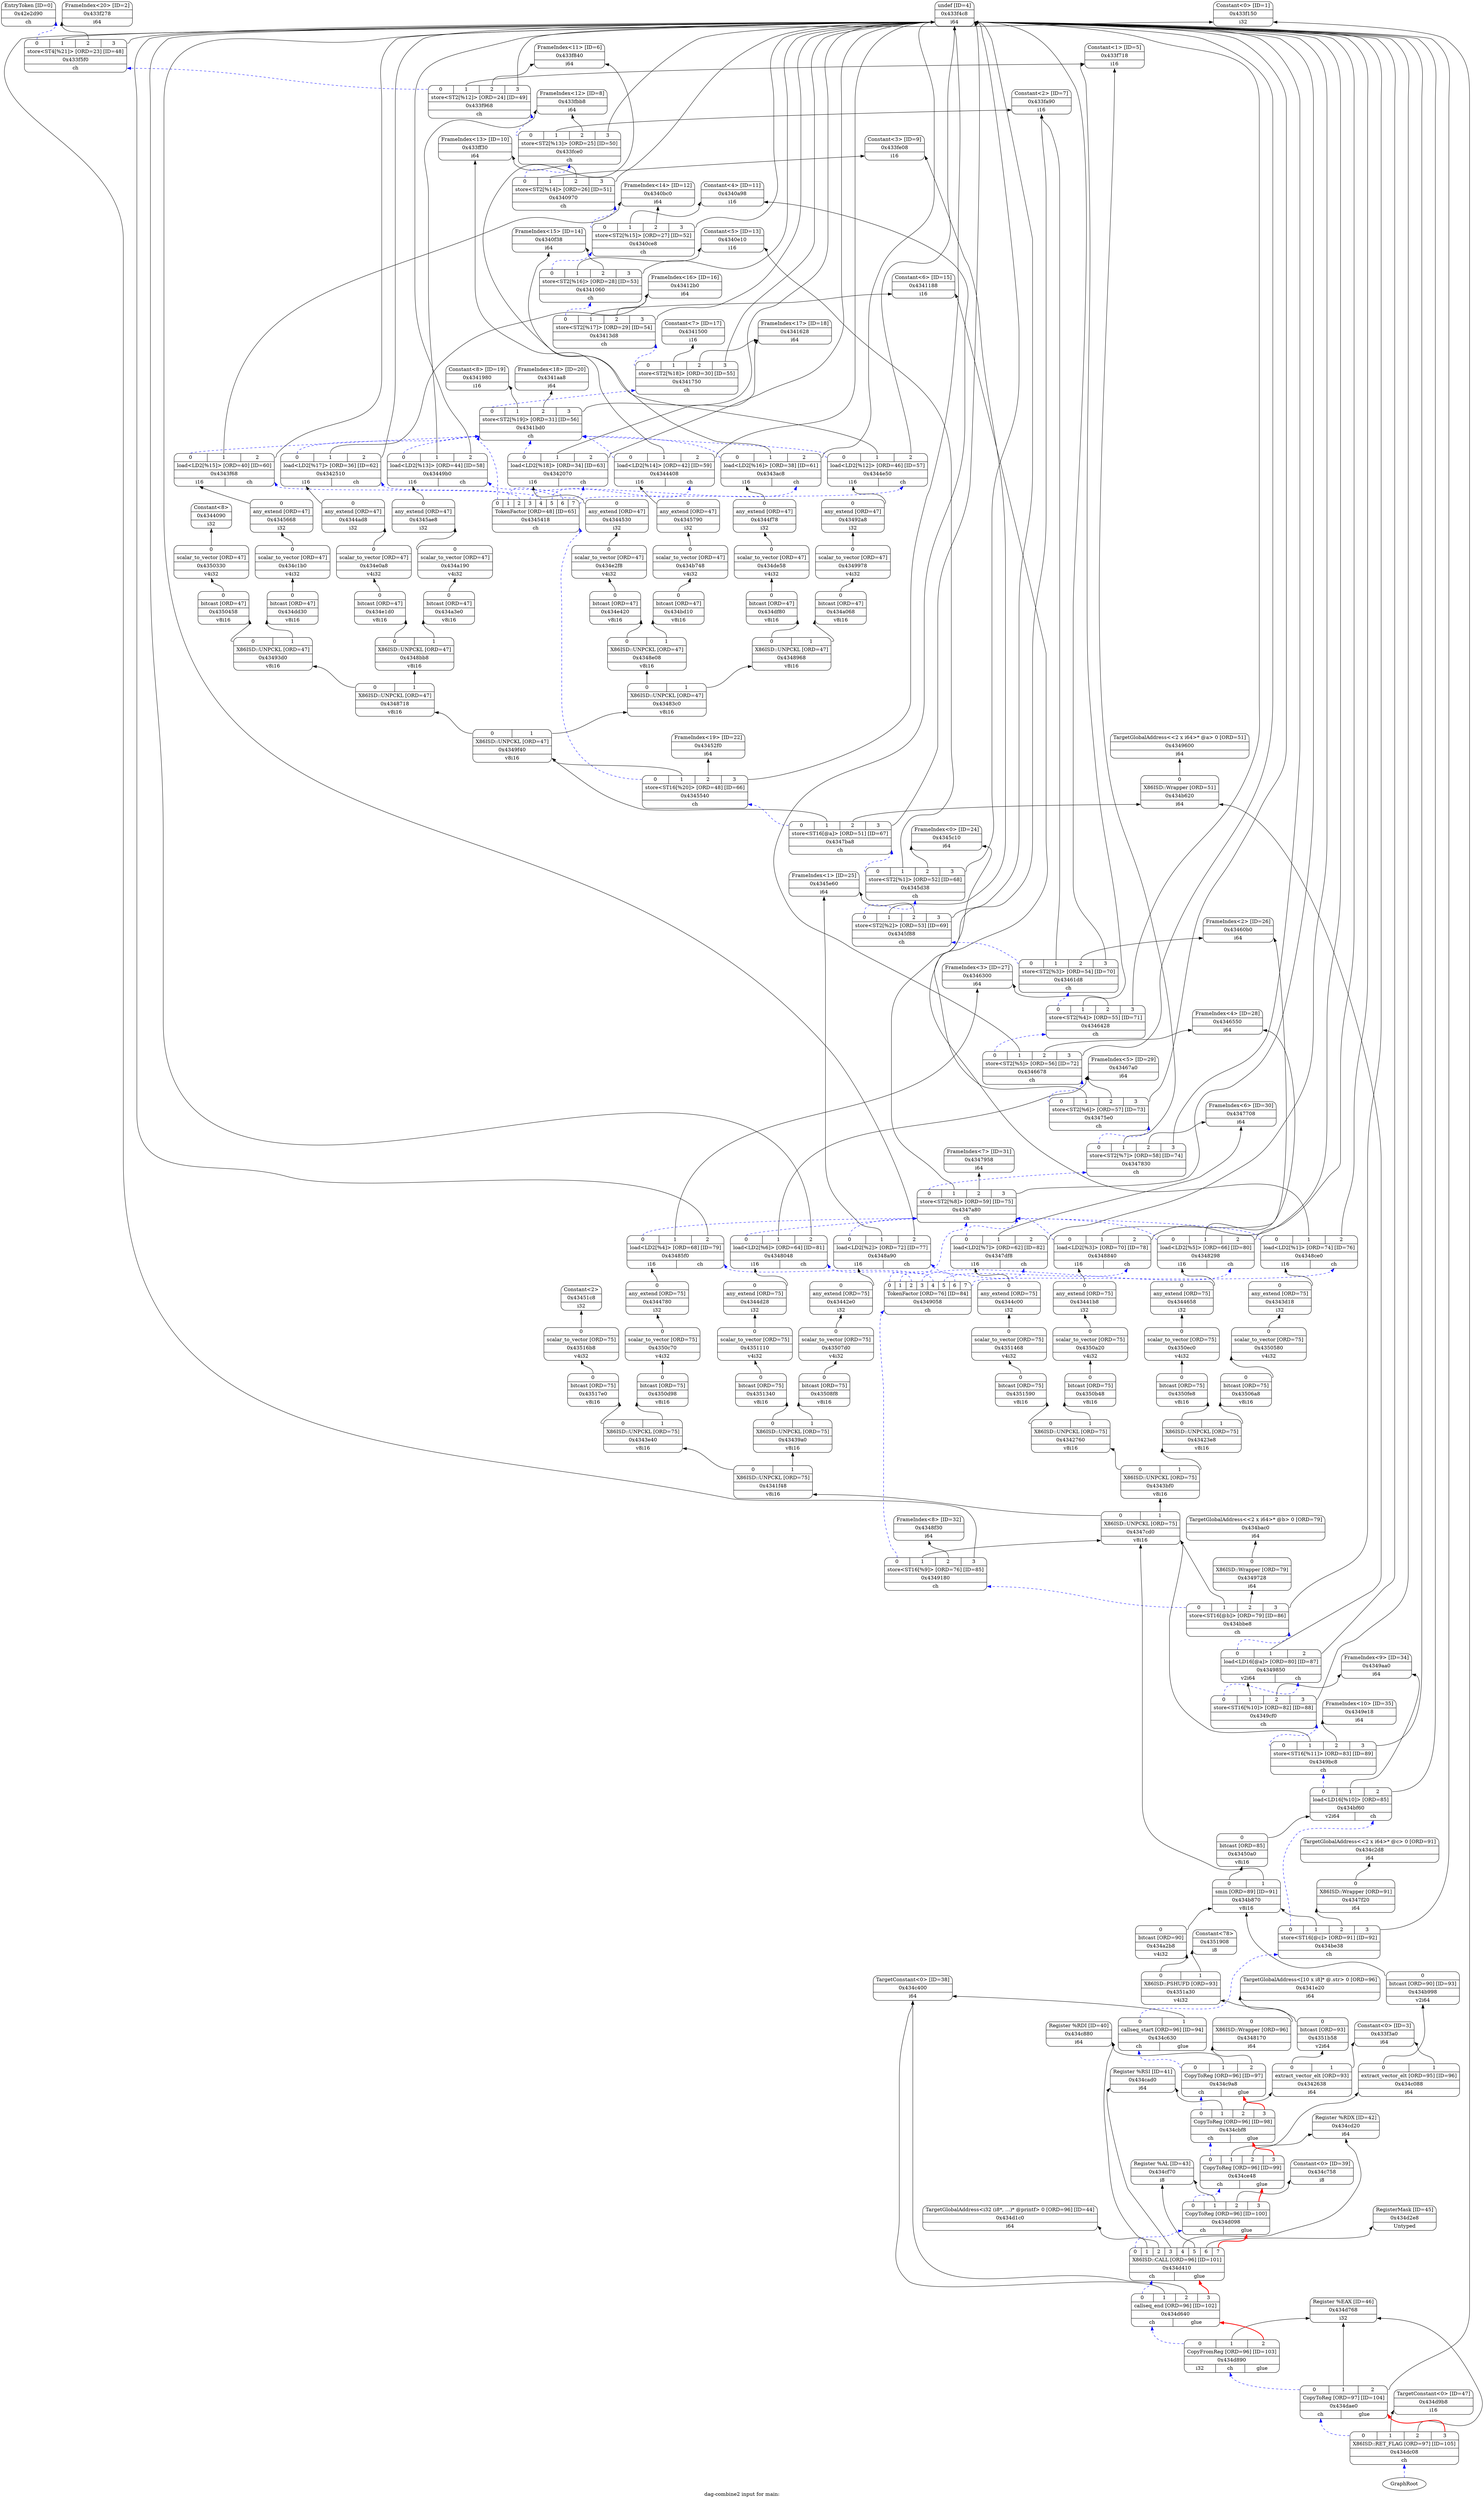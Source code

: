 digraph "dag-combine2 input for main:" {
	rankdir="BT";
	label="dag-combine2 input for main:";

	Node0x42e2d90 [shape=record,shape=Mrecord,label="{EntryToken [ID=0]|0x42e2d90|{<d0>ch}}"];
	Node0x433f150 [shape=record,shape=Mrecord,label="{Constant\<0\> [ID=1]|0x433f150|{<d0>i32}}"];
	Node0x433f278 [shape=record,shape=Mrecord,label="{FrameIndex\<20\> [ID=2]|0x433f278|{<d0>i64}}"];
	Node0x433f3a0 [shape=record,shape=Mrecord,label="{Constant\<0\> [ID=3]|0x433f3a0|{<d0>i64}}"];
	Node0x433f4c8 [shape=record,shape=Mrecord,label="{undef [ID=4]|0x433f4c8|{<d0>i64}}"];
	Node0x433f718 [shape=record,shape=Mrecord,label="{Constant\<1\> [ID=5]|0x433f718|{<d0>i16}}"];
	Node0x433f840 [shape=record,shape=Mrecord,label="{FrameIndex\<11\> [ID=6]|0x433f840|{<d0>i64}}"];
	Node0x433fa90 [shape=record,shape=Mrecord,label="{Constant\<2\> [ID=7]|0x433fa90|{<d0>i16}}"];
	Node0x433fbb8 [shape=record,shape=Mrecord,label="{FrameIndex\<12\> [ID=8]|0x433fbb8|{<d0>i64}}"];
	Node0x433fe08 [shape=record,shape=Mrecord,label="{Constant\<3\> [ID=9]|0x433fe08|{<d0>i16}}"];
	Node0x433ff30 [shape=record,shape=Mrecord,label="{FrameIndex\<13\> [ID=10]|0x433ff30|{<d0>i64}}"];
	Node0x4340a98 [shape=record,shape=Mrecord,label="{Constant\<4\> [ID=11]|0x4340a98|{<d0>i16}}"];
	Node0x4340bc0 [shape=record,shape=Mrecord,label="{FrameIndex\<14\> [ID=12]|0x4340bc0|{<d0>i64}}"];
	Node0x4340e10 [shape=record,shape=Mrecord,label="{Constant\<5\> [ID=13]|0x4340e10|{<d0>i16}}"];
	Node0x4340f38 [shape=record,shape=Mrecord,label="{FrameIndex\<15\> [ID=14]|0x4340f38|{<d0>i64}}"];
	Node0x4341188 [shape=record,shape=Mrecord,label="{Constant\<6\> [ID=15]|0x4341188|{<d0>i16}}"];
	Node0x43412b0 [shape=record,shape=Mrecord,label="{FrameIndex\<16\> [ID=16]|0x43412b0|{<d0>i64}}"];
	Node0x4341500 [shape=record,shape=Mrecord,label="{Constant\<7\> [ID=17]|0x4341500|{<d0>i16}}"];
	Node0x4341628 [shape=record,shape=Mrecord,label="{FrameIndex\<17\> [ID=18]|0x4341628|{<d0>i64}}"];
	Node0x4341980 [shape=record,shape=Mrecord,label="{Constant\<8\> [ID=19]|0x4341980|{<d0>i16}}"];
	Node0x4341aa8 [shape=record,shape=Mrecord,label="{FrameIndex\<18\> [ID=20]|0x4341aa8|{<d0>i64}}"];
	Node0x43452f0 [shape=record,shape=Mrecord,label="{FrameIndex\<19\> [ID=22]|0x43452f0|{<d0>i64}}"];
	Node0x4345c10 [shape=record,shape=Mrecord,label="{FrameIndex\<0\> [ID=24]|0x4345c10|{<d0>i64}}"];
	Node0x4345e60 [shape=record,shape=Mrecord,label="{FrameIndex\<1\> [ID=25]|0x4345e60|{<d0>i64}}"];
	Node0x43460b0 [shape=record,shape=Mrecord,label="{FrameIndex\<2\> [ID=26]|0x43460b0|{<d0>i64}}"];
	Node0x4346300 [shape=record,shape=Mrecord,label="{FrameIndex\<3\> [ID=27]|0x4346300|{<d0>i64}}"];
	Node0x4346550 [shape=record,shape=Mrecord,label="{FrameIndex\<4\> [ID=28]|0x4346550|{<d0>i64}}"];
	Node0x43467a0 [shape=record,shape=Mrecord,label="{FrameIndex\<5\> [ID=29]|0x43467a0|{<d0>i64}}"];
	Node0x4347708 [shape=record,shape=Mrecord,label="{FrameIndex\<6\> [ID=30]|0x4347708|{<d0>i64}}"];
	Node0x4347958 [shape=record,shape=Mrecord,label="{FrameIndex\<7\> [ID=31]|0x4347958|{<d0>i64}}"];
	Node0x4348f30 [shape=record,shape=Mrecord,label="{FrameIndex\<8\> [ID=32]|0x4348f30|{<d0>i64}}"];
	Node0x4349aa0 [shape=record,shape=Mrecord,label="{FrameIndex\<9\> [ID=34]|0x4349aa0|{<d0>i64}}"];
	Node0x4349e18 [shape=record,shape=Mrecord,label="{FrameIndex\<10\> [ID=35]|0x4349e18|{<d0>i64}}"];
	Node0x434c400 [shape=record,shape=Mrecord,label="{TargetConstant\<0\> [ID=38]|0x434c400|{<d0>i64}}"];
	Node0x434c758 [shape=record,shape=Mrecord,label="{Constant\<0\> [ID=39]|0x434c758|{<d0>i8}}"];
	Node0x434c880 [shape=record,shape=Mrecord,label="{Register %RDI [ID=40]|0x434c880|{<d0>i64}}"];
	Node0x434cad0 [shape=record,shape=Mrecord,label="{Register %RSI [ID=41]|0x434cad0|{<d0>i64}}"];
	Node0x434cd20 [shape=record,shape=Mrecord,label="{Register %RDX [ID=42]|0x434cd20|{<d0>i64}}"];
	Node0x434cf70 [shape=record,shape=Mrecord,label="{Register %AL [ID=43]|0x434cf70|{<d0>i8}}"];
	Node0x434d1c0 [shape=record,shape=Mrecord,label="{TargetGlobalAddress\<i32 (i8*, ...)* @printf\> 0 [ORD=96] [ID=44]|0x434d1c0|{<d0>i64}}"];
	Node0x434d2e8 [shape=record,shape=Mrecord,label="{RegisterMask [ID=45]|0x434d2e8|{<d0>Untyped}}"];
	Node0x434d768 [shape=record,shape=Mrecord,label="{Register %EAX [ID=46]|0x434d768|{<d0>i32}}"];
	Node0x434d9b8 [shape=record,shape=Mrecord,label="{TargetConstant\<0\> [ID=47]|0x434d9b8|{<d0>i16}}"];
	Node0x433f5f0 [shape=record,shape=Mrecord,label="{{<s0>0|<s1>1|<s2>2|<s3>3}|store\<ST4[%21]\> [ORD=23] [ID=48]|0x433f5f0|{<d0>ch}}"];
	Node0x433f5f0:s0 -> Node0x42e2d90:d0[color=blue,style=dashed];
	Node0x433f5f0:s1 -> Node0x433f150:d0;
	Node0x433f5f0:s2 -> Node0x433f278:d0;
	Node0x433f5f0:s3 -> Node0x433f4c8:d0;
	Node0x433f968 [shape=record,shape=Mrecord,label="{{<s0>0|<s1>1|<s2>2|<s3>3}|store\<ST2[%12]\> [ORD=24] [ID=49]|0x433f968|{<d0>ch}}"];
	Node0x433f968:s0 -> Node0x433f5f0:d0[color=blue,style=dashed];
	Node0x433f968:s1 -> Node0x433f718:d0;
	Node0x433f968:s2 -> Node0x433f840:d0;
	Node0x433f968:s3 -> Node0x433f4c8:d0;
	Node0x433fce0 [shape=record,shape=Mrecord,label="{{<s0>0|<s1>1|<s2>2|<s3>3}|store\<ST2[%13]\> [ORD=25] [ID=50]|0x433fce0|{<d0>ch}}"];
	Node0x433fce0:s0 -> Node0x433f968:d0[color=blue,style=dashed];
	Node0x433fce0:s1 -> Node0x433fa90:d0;
	Node0x433fce0:s2 -> Node0x433fbb8:d0;
	Node0x433fce0:s3 -> Node0x433f4c8:d0;
	Node0x4340970 [shape=record,shape=Mrecord,label="{{<s0>0|<s1>1|<s2>2|<s3>3}|store\<ST2[%14]\> [ORD=26] [ID=51]|0x4340970|{<d0>ch}}"];
	Node0x4340970:s0 -> Node0x433fce0:d0[color=blue,style=dashed];
	Node0x4340970:s1 -> Node0x433fe08:d0;
	Node0x4340970:s2 -> Node0x433ff30:d0;
	Node0x4340970:s3 -> Node0x433f4c8:d0;
	Node0x4340ce8 [shape=record,shape=Mrecord,label="{{<s0>0|<s1>1|<s2>2|<s3>3}|store\<ST2[%15]\> [ORD=27] [ID=52]|0x4340ce8|{<d0>ch}}"];
	Node0x4340ce8:s0 -> Node0x4340970:d0[color=blue,style=dashed];
	Node0x4340ce8:s1 -> Node0x4340a98:d0;
	Node0x4340ce8:s2 -> Node0x4340bc0:d0;
	Node0x4340ce8:s3 -> Node0x433f4c8:d0;
	Node0x4341060 [shape=record,shape=Mrecord,label="{{<s0>0|<s1>1|<s2>2|<s3>3}|store\<ST2[%16]\> [ORD=28] [ID=53]|0x4341060|{<d0>ch}}"];
	Node0x4341060:s0 -> Node0x4340ce8:d0[color=blue,style=dashed];
	Node0x4341060:s1 -> Node0x4340e10:d0;
	Node0x4341060:s2 -> Node0x4340f38:d0;
	Node0x4341060:s3 -> Node0x433f4c8:d0;
	Node0x43413d8 [shape=record,shape=Mrecord,label="{{<s0>0|<s1>1|<s2>2|<s3>3}|store\<ST2[%17]\> [ORD=29] [ID=54]|0x43413d8|{<d0>ch}}"];
	Node0x43413d8:s0 -> Node0x4341060:d0[color=blue,style=dashed];
	Node0x43413d8:s1 -> Node0x4341188:d0;
	Node0x43413d8:s2 -> Node0x43412b0:d0;
	Node0x43413d8:s3 -> Node0x433f4c8:d0;
	Node0x4341750 [shape=record,shape=Mrecord,label="{{<s0>0|<s1>1|<s2>2|<s3>3}|store\<ST2[%18]\> [ORD=30] [ID=55]|0x4341750|{<d0>ch}}"];
	Node0x4341750:s0 -> Node0x43413d8:d0[color=blue,style=dashed];
	Node0x4341750:s1 -> Node0x4341500:d0;
	Node0x4341750:s2 -> Node0x4341628:d0;
	Node0x4341750:s3 -> Node0x433f4c8:d0;
	Node0x4341bd0 [shape=record,shape=Mrecord,label="{{<s0>0|<s1>1|<s2>2|<s3>3}|store\<ST2[%19]\> [ORD=31] [ID=56]|0x4341bd0|{<d0>ch}}"];
	Node0x4341bd0:s0 -> Node0x4341750:d0[color=blue,style=dashed];
	Node0x4341bd0:s1 -> Node0x4341980:d0;
	Node0x4341bd0:s2 -> Node0x4341aa8:d0;
	Node0x4341bd0:s3 -> Node0x433f4c8:d0;
	Node0x4344e50 [shape=record,shape=Mrecord,label="{{<s0>0|<s1>1|<s2>2}|load\<LD2[%12]\> [ORD=46] [ID=57]|0x4344e50|{<d0>i16|<d1>ch}}"];
	Node0x4344e50:s0 -> Node0x4341bd0:d0[color=blue,style=dashed];
	Node0x4344e50:s1 -> Node0x433f840:d0;
	Node0x4344e50:s2 -> Node0x433f4c8:d0;
	Node0x43449b0 [shape=record,shape=Mrecord,label="{{<s0>0|<s1>1|<s2>2}|load\<LD2[%13]\> [ORD=44] [ID=58]|0x43449b0|{<d0>i16|<d1>ch}}"];
	Node0x43449b0:s0 -> Node0x4341bd0:d0[color=blue,style=dashed];
	Node0x43449b0:s1 -> Node0x433fbb8:d0;
	Node0x43449b0:s2 -> Node0x433f4c8:d0;
	Node0x4344408 [shape=record,shape=Mrecord,label="{{<s0>0|<s1>1|<s2>2}|load\<LD2[%14]\> [ORD=42] [ID=59]|0x4344408|{<d0>i16|<d1>ch}}"];
	Node0x4344408:s0 -> Node0x4341bd0:d0[color=blue,style=dashed];
	Node0x4344408:s1 -> Node0x433ff30:d0;
	Node0x4344408:s2 -> Node0x433f4c8:d0;
	Node0x4343f68 [shape=record,shape=Mrecord,label="{{<s0>0|<s1>1|<s2>2}|load\<LD2[%15]\> [ORD=40] [ID=60]|0x4343f68|{<d0>i16|<d1>ch}}"];
	Node0x4343f68:s0 -> Node0x4341bd0:d0[color=blue,style=dashed];
	Node0x4343f68:s1 -> Node0x4340bc0:d0;
	Node0x4343f68:s2 -> Node0x433f4c8:d0;
	Node0x4343ac8 [shape=record,shape=Mrecord,label="{{<s0>0|<s1>1|<s2>2}|load\<LD2[%16]\> [ORD=38] [ID=61]|0x4343ac8|{<d0>i16|<d1>ch}}"];
	Node0x4343ac8:s0 -> Node0x4341bd0:d0[color=blue,style=dashed];
	Node0x4343ac8:s1 -> Node0x4340f38:d0;
	Node0x4343ac8:s2 -> Node0x433f4c8:d0;
	Node0x4342510 [shape=record,shape=Mrecord,label="{{<s0>0|<s1>1|<s2>2}|load\<LD2[%17]\> [ORD=36] [ID=62]|0x4342510|{<d0>i16|<d1>ch}}"];
	Node0x4342510:s0 -> Node0x4341bd0:d0[color=blue,style=dashed];
	Node0x4342510:s1 -> Node0x43412b0:d0;
	Node0x4342510:s2 -> Node0x433f4c8:d0;
	Node0x4342070 [shape=record,shape=Mrecord,label="{{<s0>0|<s1>1|<s2>2}|load\<LD2[%18]\> [ORD=34] [ID=63]|0x4342070|{<d0>i16|<d1>ch}}"];
	Node0x4342070:s0 -> Node0x4341bd0:d0[color=blue,style=dashed];
	Node0x4342070:s1 -> Node0x4341628:d0;
	Node0x4342070:s2 -> Node0x433f4c8:d0;
	Node0x4345418 [shape=record,shape=Mrecord,label="{{<s0>0|<s1>1|<s2>2|<s3>3|<s4>4|<s5>5|<s6>6|<s7>7}|TokenFactor [ORD=48] [ID=65]|0x4345418|{<d0>ch}}"];
	Node0x4345418:s0 -> Node0x4341bd0:d0[color=blue,style=dashed];
	Node0x4345418:s1 -> Node0x4342070:d1[color=blue,style=dashed];
	Node0x4345418:s2 -> Node0x4342510:d1[color=blue,style=dashed];
	Node0x4345418:s3 -> Node0x4343ac8:d1[color=blue,style=dashed];
	Node0x4345418:s4 -> Node0x4343f68:d1[color=blue,style=dashed];
	Node0x4345418:s5 -> Node0x4344408:d1[color=blue,style=dashed];
	Node0x4345418:s6 -> Node0x43449b0:d1[color=blue,style=dashed];
	Node0x4345418:s7 -> Node0x4344e50:d1[color=blue,style=dashed];
	Node0x4345540 [shape=record,shape=Mrecord,label="{{<s0>0|<s1>1|<s2>2|<s3>3}|store\<ST16[%20]\> [ORD=48] [ID=66]|0x4345540|{<d0>ch}}"];
	Node0x4345540:s0 -> Node0x4345418:d0[color=blue,style=dashed];
	Node0x4345540:s1 -> Node0x4349f40:d0;
	Node0x4345540:s2 -> Node0x43452f0:d0;
	Node0x4345540:s3 -> Node0x433f4c8:d0;
	Node0x4347ba8 [shape=record,shape=Mrecord,label="{{<s0>0|<s1>1|<s2>2|<s3>3}|store\<ST16[@a]\> [ORD=51] [ID=67]|0x4347ba8|{<d0>ch}}"];
	Node0x4347ba8:s0 -> Node0x4345540:d0[color=blue,style=dashed];
	Node0x4347ba8:s1 -> Node0x4349f40:d0;
	Node0x4347ba8:s2 -> Node0x434b620:d0;
	Node0x4347ba8:s3 -> Node0x433f4c8:d0;
	Node0x4345d38 [shape=record,shape=Mrecord,label="{{<s0>0|<s1>1|<s2>2|<s3>3}|store\<ST2[%1]\> [ORD=52] [ID=68]|0x4345d38|{<d0>ch}}"];
	Node0x4345d38:s0 -> Node0x4347ba8:d0[color=blue,style=dashed];
	Node0x4345d38:s1 -> Node0x4340e10:d0;
	Node0x4345d38:s2 -> Node0x4345c10:d0;
	Node0x4345d38:s3 -> Node0x433f4c8:d0;
	Node0x4345f88 [shape=record,shape=Mrecord,label="{{<s0>0|<s1>1|<s2>2|<s3>3}|store\<ST2[%2]\> [ORD=53] [ID=69]|0x4345f88|{<d0>ch}}"];
	Node0x4345f88:s0 -> Node0x4345d38:d0[color=blue,style=dashed];
	Node0x4345f88:s1 -> Node0x433fe08:d0;
	Node0x4345f88:s2 -> Node0x4345e60:d0;
	Node0x4345f88:s3 -> Node0x433f4c8:d0;
	Node0x43461d8 [shape=record,shape=Mrecord,label="{{<s0>0|<s1>1|<s2>2|<s3>3}|store\<ST2[%3]\> [ORD=54] [ID=70]|0x43461d8|{<d0>ch}}"];
	Node0x43461d8:s0 -> Node0x4345f88:d0[color=blue,style=dashed];
	Node0x43461d8:s1 -> Node0x433fa90:d0;
	Node0x43461d8:s2 -> Node0x43460b0:d0;
	Node0x43461d8:s3 -> Node0x433f4c8:d0;
	Node0x4346428 [shape=record,shape=Mrecord,label="{{<s0>0|<s1>1|<s2>2|<s3>3}|store\<ST2[%4]\> [ORD=55] [ID=71]|0x4346428|{<d0>ch}}"];
	Node0x4346428:s0 -> Node0x43461d8:d0[color=blue,style=dashed];
	Node0x4346428:s1 -> Node0x433f718:d0;
	Node0x4346428:s2 -> Node0x4346300:d0;
	Node0x4346428:s3 -> Node0x433f4c8:d0;
	Node0x4346678 [shape=record,shape=Mrecord,label="{{<s0>0|<s1>1|<s2>2|<s3>3}|store\<ST2[%5]\> [ORD=56] [ID=72]|0x4346678|{<d0>ch}}"];
	Node0x4346678:s0 -> Node0x4346428:d0[color=blue,style=dashed];
	Node0x4346678:s1 -> Node0x4340a98:d0;
	Node0x4346678:s2 -> Node0x4346550:d0;
	Node0x4346678:s3 -> Node0x433f4c8:d0;
	Node0x43475e0 [shape=record,shape=Mrecord,label="{{<s0>0|<s1>1|<s2>2|<s3>3}|store\<ST2[%6]\> [ORD=57] [ID=73]|0x43475e0|{<d0>ch}}"];
	Node0x43475e0:s0 -> Node0x4346678:d0[color=blue,style=dashed];
	Node0x43475e0:s1 -> Node0x4341188:d0;
	Node0x43475e0:s2 -> Node0x43467a0:d0;
	Node0x43475e0:s3 -> Node0x433f4c8:d0;
	Node0x4347830 [shape=record,shape=Mrecord,label="{{<s0>0|<s1>1|<s2>2|<s3>3}|store\<ST2[%7]\> [ORD=58] [ID=74]|0x4347830|{<d0>ch}}"];
	Node0x4347830:s0 -> Node0x43475e0:d0[color=blue,style=dashed];
	Node0x4347830:s1 -> Node0x433f718:d0;
	Node0x4347830:s2 -> Node0x4347708:d0;
	Node0x4347830:s3 -> Node0x433f4c8:d0;
	Node0x4347a80 [shape=record,shape=Mrecord,label="{{<s0>0|<s1>1|<s2>2|<s3>3}|store\<ST2[%8]\> [ORD=59] [ID=75]|0x4347a80|{<d0>ch}}"];
	Node0x4347a80:s0 -> Node0x4347830:d0[color=blue,style=dashed];
	Node0x4347a80:s1 -> Node0x433fa90:d0;
	Node0x4347a80:s2 -> Node0x4347958:d0;
	Node0x4347a80:s3 -> Node0x433f4c8:d0;
	Node0x4348ce0 [shape=record,shape=Mrecord,label="{{<s0>0|<s1>1|<s2>2}|load\<LD2[%1]\> [ORD=74] [ID=76]|0x4348ce0|{<d0>i16|<d1>ch}}"];
	Node0x4348ce0:s0 -> Node0x4347a80:d0[color=blue,style=dashed];
	Node0x4348ce0:s1 -> Node0x4345c10:d0;
	Node0x4348ce0:s2 -> Node0x433f4c8:d0;
	Node0x4348a90 [shape=record,shape=Mrecord,label="{{<s0>0|<s1>1|<s2>2}|load\<LD2[%2]\> [ORD=72] [ID=77]|0x4348a90|{<d0>i16|<d1>ch}}"];
	Node0x4348a90:s0 -> Node0x4347a80:d0[color=blue,style=dashed];
	Node0x4348a90:s1 -> Node0x4345e60:d0;
	Node0x4348a90:s2 -> Node0x433f4c8:d0;
	Node0x4348840 [shape=record,shape=Mrecord,label="{{<s0>0|<s1>1|<s2>2}|load\<LD2[%3]\> [ORD=70] [ID=78]|0x4348840|{<d0>i16|<d1>ch}}"];
	Node0x4348840:s0 -> Node0x4347a80:d0[color=blue,style=dashed];
	Node0x4348840:s1 -> Node0x43460b0:d0;
	Node0x4348840:s2 -> Node0x433f4c8:d0;
	Node0x43485f0 [shape=record,shape=Mrecord,label="{{<s0>0|<s1>1|<s2>2}|load\<LD2[%4]\> [ORD=68] [ID=79]|0x43485f0|{<d0>i16|<d1>ch}}"];
	Node0x43485f0:s0 -> Node0x4347a80:d0[color=blue,style=dashed];
	Node0x43485f0:s1 -> Node0x4346300:d0;
	Node0x43485f0:s2 -> Node0x433f4c8:d0;
	Node0x4348298 [shape=record,shape=Mrecord,label="{{<s0>0|<s1>1|<s2>2}|load\<LD2[%5]\> [ORD=66] [ID=80]|0x4348298|{<d0>i16|<d1>ch}}"];
	Node0x4348298:s0 -> Node0x4347a80:d0[color=blue,style=dashed];
	Node0x4348298:s1 -> Node0x4346550:d0;
	Node0x4348298:s2 -> Node0x433f4c8:d0;
	Node0x4348048 [shape=record,shape=Mrecord,label="{{<s0>0|<s1>1|<s2>2}|load\<LD2[%6]\> [ORD=64] [ID=81]|0x4348048|{<d0>i16|<d1>ch}}"];
	Node0x4348048:s0 -> Node0x4347a80:d0[color=blue,style=dashed];
	Node0x4348048:s1 -> Node0x43467a0:d0;
	Node0x4348048:s2 -> Node0x433f4c8:d0;
	Node0x4347df8 [shape=record,shape=Mrecord,label="{{<s0>0|<s1>1|<s2>2}|load\<LD2[%7]\> [ORD=62] [ID=82]|0x4347df8|{<d0>i16|<d1>ch}}"];
	Node0x4347df8:s0 -> Node0x4347a80:d0[color=blue,style=dashed];
	Node0x4347df8:s1 -> Node0x4347708:d0;
	Node0x4347df8:s2 -> Node0x433f4c8:d0;
	Node0x4349058 [shape=record,shape=Mrecord,label="{{<s0>0|<s1>1|<s2>2|<s3>3|<s4>4|<s5>5|<s6>6|<s7>7}|TokenFactor [ORD=76] [ID=84]|0x4349058|{<d0>ch}}"];
	Node0x4349058:s0 -> Node0x4347a80:d0[color=blue,style=dashed];
	Node0x4349058:s1 -> Node0x4347df8:d1[color=blue,style=dashed];
	Node0x4349058:s2 -> Node0x4348048:d1[color=blue,style=dashed];
	Node0x4349058:s3 -> Node0x4348298:d1[color=blue,style=dashed];
	Node0x4349058:s4 -> Node0x43485f0:d1[color=blue,style=dashed];
	Node0x4349058:s5 -> Node0x4348840:d1[color=blue,style=dashed];
	Node0x4349058:s6 -> Node0x4348a90:d1[color=blue,style=dashed];
	Node0x4349058:s7 -> Node0x4348ce0:d1[color=blue,style=dashed];
	Node0x4349180 [shape=record,shape=Mrecord,label="{{<s0>0|<s1>1|<s2>2|<s3>3}|store\<ST16[%9]\> [ORD=76] [ID=85]|0x4349180|{<d0>ch}}"];
	Node0x4349180:s0 -> Node0x4349058:d0[color=blue,style=dashed];
	Node0x4349180:s1 -> Node0x4347cd0:d0;
	Node0x4349180:s2 -> Node0x4348f30:d0;
	Node0x4349180:s3 -> Node0x433f4c8:d0;
	Node0x434bbe8 [shape=record,shape=Mrecord,label="{{<s0>0|<s1>1|<s2>2|<s3>3}|store\<ST16[@b]\> [ORD=79] [ID=86]|0x434bbe8|{<d0>ch}}"];
	Node0x434bbe8:s0 -> Node0x4349180:d0[color=blue,style=dashed];
	Node0x434bbe8:s1 -> Node0x4347cd0:d0;
	Node0x434bbe8:s2 -> Node0x4349728:d0;
	Node0x434bbe8:s3 -> Node0x433f4c8:d0;
	Node0x4349850 [shape=record,shape=Mrecord,label="{{<s0>0|<s1>1|<s2>2}|load\<LD16[@a]\> [ORD=80] [ID=87]|0x4349850|{<d0>v2i64|<d1>ch}}"];
	Node0x4349850:s0 -> Node0x434bbe8:d0[color=blue,style=dashed];
	Node0x4349850:s1 -> Node0x434b620:d0;
	Node0x4349850:s2 -> Node0x433f4c8:d0;
	Node0x4349cf0 [shape=record,shape=Mrecord,label="{{<s0>0|<s1>1|<s2>2|<s3>3}|store\<ST16[%10]\> [ORD=82] [ID=88]|0x4349cf0|{<d0>ch}}"];
	Node0x4349cf0:s0 -> Node0x4349850:d1[color=blue,style=dashed];
	Node0x4349cf0:s1 -> Node0x4349850:d0;
	Node0x4349cf0:s2 -> Node0x4349aa0:d0;
	Node0x4349cf0:s3 -> Node0x433f4c8:d0;
	Node0x4349bc8 [shape=record,shape=Mrecord,label="{{<s0>0|<s1>1|<s2>2|<s3>3}|store\<ST16[%11]\> [ORD=83] [ID=89]|0x4349bc8|{<d0>ch}}"];
	Node0x4349bc8:s0 -> Node0x4349cf0:d0[color=blue,style=dashed];
	Node0x4349bc8:s1 -> Node0x4347cd0:d0;
	Node0x4349bc8:s2 -> Node0x4349e18:d0;
	Node0x4349bc8:s3 -> Node0x433f4c8:d0;
	Node0x434b870 [shape=record,shape=Mrecord,label="{{<s0>0|<s1>1}|smin [ORD=89] [ID=91]|0x434b870|{<d0>v8i16}}"];
	Node0x434b870:s0 -> Node0x43450a0:d0;
	Node0x434b870:s1 -> Node0x4347cd0:d0;
	Node0x434be38 [shape=record,shape=Mrecord,label="{{<s0>0|<s1>1|<s2>2|<s3>3}|store\<ST16[@c]\> [ORD=91] [ID=92]|0x434be38|{<d0>ch}}"];
	Node0x434be38:s0 -> Node0x434bf60:d1[color=blue,style=dashed];
	Node0x434be38:s1 -> Node0x434b870:d0;
	Node0x434be38:s2 -> Node0x4347f20:d0;
	Node0x434be38:s3 -> Node0x433f4c8:d0;
	Node0x434b998 [shape=record,shape=Mrecord,label="{{<s0>0}|bitcast [ORD=90] [ID=93]|0x434b998|{<d0>v2i64}}"];
	Node0x434b998:s0 -> Node0x434b870:d0;
	Node0x434c630 [shape=record,shape=Mrecord,label="{{<s0>0|<s1>1}|callseq_start [ORD=96] [ID=94]|0x434c630|{<d0>ch|<d1>glue}}"];
	Node0x434c630:s0 -> Node0x434be38:d0[color=blue,style=dashed];
	Node0x434c630:s1 -> Node0x434c400:d0;
	Node0x434c088 [shape=record,shape=Mrecord,label="{{<s0>0|<s1>1}|extract_vector_elt [ORD=95] [ID=96]|0x434c088|{<d0>i64}}"];
	Node0x434c088:s0 -> Node0x434b998:d0;
	Node0x434c088:s1 -> Node0x433f3a0:d0;
	Node0x434c9a8 [shape=record,shape=Mrecord,label="{{<s0>0|<s1>1|<s2>2}|CopyToReg [ORD=96] [ID=97]|0x434c9a8|{<d0>ch|<d1>glue}}"];
	Node0x434c9a8:s0 -> Node0x434c630:d0[color=blue,style=dashed];
	Node0x434c9a8:s1 -> Node0x434c880:d0;
	Node0x434c9a8:s2 -> Node0x4348170:d0;
	Node0x434cbf8 [shape=record,shape=Mrecord,label="{{<s0>0|<s1>1|<s2>2|<s3>3}|CopyToReg [ORD=96] [ID=98]|0x434cbf8|{<d0>ch|<d1>glue}}"];
	Node0x434cbf8:s0 -> Node0x434c9a8:d0[color=blue,style=dashed];
	Node0x434cbf8:s1 -> Node0x434cad0:d0;
	Node0x434cbf8:s2 -> Node0x4342638:d0;
	Node0x434cbf8:s3 -> Node0x434c9a8:d1[color=red,style=bold];
	Node0x434ce48 [shape=record,shape=Mrecord,label="{{<s0>0|<s1>1|<s2>2|<s3>3}|CopyToReg [ORD=96] [ID=99]|0x434ce48|{<d0>ch|<d1>glue}}"];
	Node0x434ce48:s0 -> Node0x434cbf8:d0[color=blue,style=dashed];
	Node0x434ce48:s1 -> Node0x434cd20:d0;
	Node0x434ce48:s2 -> Node0x434c088:d0;
	Node0x434ce48:s3 -> Node0x434cbf8:d1[color=red,style=bold];
	Node0x434d098 [shape=record,shape=Mrecord,label="{{<s0>0|<s1>1|<s2>2|<s3>3}|CopyToReg [ORD=96] [ID=100]|0x434d098|{<d0>ch|<d1>glue}}"];
	Node0x434d098:s0 -> Node0x434ce48:d0[color=blue,style=dashed];
	Node0x434d098:s1 -> Node0x434cf70:d0;
	Node0x434d098:s2 -> Node0x434c758:d0;
	Node0x434d098:s3 -> Node0x434ce48:d1[color=red,style=bold];
	Node0x434d410 [shape=record,shape=Mrecord,label="{{<s0>0|<s1>1|<s2>2|<s3>3|<s4>4|<s5>5|<s6>6|<s7>7}|X86ISD::CALL [ORD=96] [ID=101]|0x434d410|{<d0>ch|<d1>glue}}"];
	Node0x434d410:s0 -> Node0x434d098:d0[color=blue,style=dashed];
	Node0x434d410:s1 -> Node0x434d1c0:d0;
	Node0x434d410:s2 -> Node0x434c880:d0;
	Node0x434d410:s3 -> Node0x434cad0:d0;
	Node0x434d410:s4 -> Node0x434cd20:d0;
	Node0x434d410:s5 -> Node0x434cf70:d0;
	Node0x434d410:s6 -> Node0x434d2e8:d0;
	Node0x434d410:s7 -> Node0x434d098:d1[color=red,style=bold];
	Node0x434d640 [shape=record,shape=Mrecord,label="{{<s0>0|<s1>1|<s2>2|<s3>3}|callseq_end [ORD=96] [ID=102]|0x434d640|{<d0>ch|<d1>glue}}"];
	Node0x434d640:s0 -> Node0x434d410:d0[color=blue,style=dashed];
	Node0x434d640:s1 -> Node0x434c400:d0;
	Node0x434d640:s2 -> Node0x434c400:d0;
	Node0x434d640:s3 -> Node0x434d410:d1[color=red,style=bold];
	Node0x434d890 [shape=record,shape=Mrecord,label="{{<s0>0|<s1>1|<s2>2}|CopyFromReg [ORD=96] [ID=103]|0x434d890|{<d0>i32|<d1>ch|<d2>glue}}"];
	Node0x434d890:s0 -> Node0x434d640:d0[color=blue,style=dashed];
	Node0x434d890:s1 -> Node0x434d768:d0;
	Node0x434d890:s2 -> Node0x434d640:d1[color=red,style=bold];
	Node0x434dae0 [shape=record,shape=Mrecord,label="{{<s0>0|<s1>1|<s2>2}|CopyToReg [ORD=97] [ID=104]|0x434dae0|{<d0>ch|<d1>glue}}"];
	Node0x434dae0:s0 -> Node0x434d890:d1[color=blue,style=dashed];
	Node0x434dae0:s1 -> Node0x434d768:d0;
	Node0x434dae0:s2 -> Node0x433f150:d0;
	Node0x434dc08 [shape=record,shape=Mrecord,label="{{<s0>0|<s1>1|<s2>2|<s3>3}|X86ISD::RET_FLAG [ORD=97] [ID=105]|0x434dc08|{<d0>ch}}"];
	Node0x434dc08:s0 -> Node0x434dae0:d0[color=blue,style=dashed];
	Node0x434dc08:s1 -> Node0x434d9b8:d0;
	Node0x434dc08:s2 -> Node0x434d768:d0;
	Node0x434dc08:s3 -> Node0x434dae0:d1[color=red,style=bold];
	Node0x4342638 [shape=record,shape=Mrecord,label="{{<s0>0|<s1>1}|extract_vector_elt [ORD=93]|0x4342638|{<d0>i64}}"];
	Node0x4342638:s0 -> Node0x4351b58:d0;
	Node0x4342638:s1 -> Node0x433f3a0:d0;
	Node0x434bf60 [shape=record,shape=Mrecord,label="{{<s0>0|<s1>1|<s2>2}|load\<LD16[%10]\> [ORD=85]|0x434bf60|{<d0>v2i64|<d1>ch}}"];
	Node0x434bf60:s0 -> Node0x4349bc8:d0[color=blue,style=dashed];
	Node0x434bf60:s1 -> Node0x4349aa0:d0;
	Node0x434bf60:s2 -> Node0x433f4c8:d0;
	Node0x43450a0 [shape=record,shape=Mrecord,label="{{<s0>0}|bitcast [ORD=85]|0x43450a0|{<d0>v8i16}}"];
	Node0x43450a0:s0 -> Node0x434bf60:d0;
	Node0x4341e20 [shape=record,shape=Mrecord,label="{TargetGlobalAddress\<[10 x i8]* @.str\> 0 [ORD=96]|0x4341e20|{<d0>i64}}"];
	Node0x4348170 [shape=record,shape=Mrecord,label="{{<s0>0}|X86ISD::Wrapper [ORD=96]|0x4348170|{<d0>i64}}"];
	Node0x4348170:s0 -> Node0x4341e20:d0;
	Node0x434c2d8 [shape=record,shape=Mrecord,label="{TargetGlobalAddress\<\<2 x i64\>* @c\> 0 [ORD=91]|0x434c2d8|{<d0>i64}}"];
	Node0x4347f20 [shape=record,shape=Mrecord,label="{{<s0>0}|X86ISD::Wrapper [ORD=91]|0x4347f20|{<d0>i64}}"];
	Node0x4347f20:s0 -> Node0x434c2d8:d0;
	Node0x434bac0 [shape=record,shape=Mrecord,label="{TargetGlobalAddress\<\<2 x i64\>* @b\> 0 [ORD=79]|0x434bac0|{<d0>i64}}"];
	Node0x4349728 [shape=record,shape=Mrecord,label="{{<s0>0}|X86ISD::Wrapper [ORD=79]|0x4349728|{<d0>i64}}"];
	Node0x4349728:s0 -> Node0x434bac0:d0;
	Node0x4349600 [shape=record,shape=Mrecord,label="{TargetGlobalAddress\<\<2 x i64\>* @a\> 0 [ORD=51]|0x4349600|{<d0>i64}}"];
	Node0x434b620 [shape=record,shape=Mrecord,label="{{<s0>0}|X86ISD::Wrapper [ORD=51]|0x434b620|{<d0>i64}}"];
	Node0x434b620:s0 -> Node0x4349600:d0;
	Node0x4349f40 [shape=record,shape=Mrecord,label="{{<s0>0|<s1>1}|X86ISD::UNPCKL [ORD=47]|0x4349f40|{<d0>v8i16}}"];
	Node0x4349f40:s0 -> Node0x4348718:d0;
	Node0x4349f40:s1 -> Node0x43483c0:d0;
	Node0x43483c0 [shape=record,shape=Mrecord,label="{{<s0>0|<s1>1}|X86ISD::UNPCKL [ORD=47]|0x43483c0|{<d0>v8i16}}"];
	Node0x43483c0:s0 -> Node0x4348e08:d0;
	Node0x43483c0:s1 -> Node0x4348968:d0;
	Node0x4348718 [shape=record,shape=Mrecord,label="{{<s0>0|<s1>1}|X86ISD::UNPCKL [ORD=47]|0x4348718|{<d0>v8i16}}"];
	Node0x4348718:s0 -> Node0x43493d0:d0;
	Node0x4348718:s1 -> Node0x4348bb8:d0;
	Node0x4348968 [shape=record,shape=Mrecord,label="{{<s0>0|<s1>1}|X86ISD::UNPCKL [ORD=47]|0x4348968|{<d0>v8i16}}"];
	Node0x4348968:s0 -> Node0x434df80:d0;
	Node0x4348968:s1 -> Node0x434a068:d0;
	Node0x4348bb8 [shape=record,shape=Mrecord,label="{{<s0>0|<s1>1}|X86ISD::UNPCKL [ORD=47]|0x4348bb8|{<d0>v8i16}}"];
	Node0x4348bb8:s0 -> Node0x434e1d0:d0;
	Node0x4348bb8:s1 -> Node0x434a3e0:d0;
	Node0x4348e08 [shape=record,shape=Mrecord,label="{{<s0>0|<s1>1}|X86ISD::UNPCKL [ORD=47]|0x4348e08|{<d0>v8i16}}"];
	Node0x4348e08:s0 -> Node0x434e420:d0;
	Node0x4348e08:s1 -> Node0x434bd10:d0;
	Node0x43493d0 [shape=record,shape=Mrecord,label="{{<s0>0|<s1>1}|X86ISD::UNPCKL [ORD=47]|0x43493d0|{<d0>v8i16}}"];
	Node0x43493d0:s0 -> Node0x4350458:d0;
	Node0x43493d0:s1 -> Node0x434dd30:d0;
	Node0x43492a8 [shape=record,shape=Mrecord,label="{{<s0>0}|any_extend [ORD=47]|0x43492a8|{<d0>i32}}"];
	Node0x43492a8:s0 -> Node0x4344e50:d0;
	Node0x4349978 [shape=record,shape=Mrecord,label="{{<s0>0}|scalar_to_vector [ORD=47]|0x4349978|{<d0>v4i32}}"];
	Node0x4349978:s0 -> Node0x43492a8:d0;
	Node0x434a068 [shape=record,shape=Mrecord,label="{{<s0>0}|bitcast [ORD=47]|0x434a068|{<d0>v8i16}}"];
	Node0x434a068:s0 -> Node0x4349978:d0;
	Node0x4345ae8 [shape=record,shape=Mrecord,label="{{<s0>0}|any_extend [ORD=47]|0x4345ae8|{<d0>i32}}"];
	Node0x4345ae8:s0 -> Node0x43449b0:d0;
	Node0x434a190 [shape=record,shape=Mrecord,label="{{<s0>0}|scalar_to_vector [ORD=47]|0x434a190|{<d0>v4i32}}"];
	Node0x434a190:s0 -> Node0x4345ae8:d0;
	Node0x434a3e0 [shape=record,shape=Mrecord,label="{{<s0>0}|bitcast [ORD=47]|0x434a3e0|{<d0>v8i16}}"];
	Node0x434a3e0:s0 -> Node0x434a190:d0;
	Node0x4345790 [shape=record,shape=Mrecord,label="{{<s0>0}|any_extend [ORD=47]|0x4345790|{<d0>i32}}"];
	Node0x4345790:s0 -> Node0x4344408:d0;
	Node0x434b748 [shape=record,shape=Mrecord,label="{{<s0>0}|scalar_to_vector [ORD=47]|0x434b748|{<d0>v4i32}}"];
	Node0x434b748:s0 -> Node0x4345790:d0;
	Node0x434bd10 [shape=record,shape=Mrecord,label="{{<s0>0}|bitcast [ORD=47]|0x434bd10|{<d0>v8i16}}"];
	Node0x434bd10:s0 -> Node0x434b748:d0;
	Node0x4345668 [shape=record,shape=Mrecord,label="{{<s0>0}|any_extend [ORD=47]|0x4345668|{<d0>i32}}"];
	Node0x4345668:s0 -> Node0x4343f68:d0;
	Node0x434c1b0 [shape=record,shape=Mrecord,label="{{<s0>0}|scalar_to_vector [ORD=47]|0x434c1b0|{<d0>v4i32}}"];
	Node0x434c1b0:s0 -> Node0x4345668:d0;
	Node0x434dd30 [shape=record,shape=Mrecord,label="{{<s0>0}|bitcast [ORD=47]|0x434dd30|{<d0>v8i16}}"];
	Node0x434dd30:s0 -> Node0x434c1b0:d0;
	Node0x4344f78 [shape=record,shape=Mrecord,label="{{<s0>0}|any_extend [ORD=47]|0x4344f78|{<d0>i32}}"];
	Node0x4344f78:s0 -> Node0x4343ac8:d0;
	Node0x434de58 [shape=record,shape=Mrecord,label="{{<s0>0}|scalar_to_vector [ORD=47]|0x434de58|{<d0>v4i32}}"];
	Node0x434de58:s0 -> Node0x4344f78:d0;
	Node0x434df80 [shape=record,shape=Mrecord,label="{{<s0>0}|bitcast [ORD=47]|0x434df80|{<d0>v8i16}}"];
	Node0x434df80:s0 -> Node0x434de58:d0;
	Node0x4344ad8 [shape=record,shape=Mrecord,label="{{<s0>0}|any_extend [ORD=47]|0x4344ad8|{<d0>i32}}"];
	Node0x4344ad8:s0 -> Node0x4342510:d0;
	Node0x434e0a8 [shape=record,shape=Mrecord,label="{{<s0>0}|scalar_to_vector [ORD=47]|0x434e0a8|{<d0>v4i32}}"];
	Node0x434e0a8:s0 -> Node0x4344ad8:d0;
	Node0x434e1d0 [shape=record,shape=Mrecord,label="{{<s0>0}|bitcast [ORD=47]|0x434e1d0|{<d0>v8i16}}"];
	Node0x434e1d0:s0 -> Node0x434e0a8:d0;
	Node0x4344530 [shape=record,shape=Mrecord,label="{{<s0>0}|any_extend [ORD=47]|0x4344530|{<d0>i32}}"];
	Node0x4344530:s0 -> Node0x4342070:d0;
	Node0x434e2f8 [shape=record,shape=Mrecord,label="{{<s0>0}|scalar_to_vector [ORD=47]|0x434e2f8|{<d0>v4i32}}"];
	Node0x434e2f8:s0 -> Node0x4344530:d0;
	Node0x434e420 [shape=record,shape=Mrecord,label="{{<s0>0}|bitcast [ORD=47]|0x434e420|{<d0>v8i16}}"];
	Node0x434e420:s0 -> Node0x434e2f8:d0;
	Node0x4344090 [shape=record,shape=Mrecord,label="{Constant\<8\>|0x4344090|{<d0>i32}}"];
	Node0x4350330 [shape=record,shape=Mrecord,label="{{<s0>0}|scalar_to_vector [ORD=47]|0x4350330|{<d0>v4i32}}"];
	Node0x4350330:s0 -> Node0x4344090:d0;
	Node0x4350458 [shape=record,shape=Mrecord,label="{{<s0>0}|bitcast [ORD=47]|0x4350458|{<d0>v8i16}}"];
	Node0x4350458:s0 -> Node0x4350330:d0;
	Node0x4347cd0 [shape=record,shape=Mrecord,label="{{<s0>0|<s1>1}|X86ISD::UNPCKL [ORD=75]|0x4347cd0|{<d0>v8i16}}"];
	Node0x4347cd0:s0 -> Node0x4341f48:d0;
	Node0x4347cd0:s1 -> Node0x4343bf0:d0;
	Node0x4343bf0 [shape=record,shape=Mrecord,label="{{<s0>0|<s1>1}|X86ISD::UNPCKL [ORD=75]|0x4343bf0|{<d0>v8i16}}"];
	Node0x4343bf0:s0 -> Node0x4342760:d0;
	Node0x4343bf0:s1 -> Node0x43423e8:d0;
	Node0x4341f48 [shape=record,shape=Mrecord,label="{{<s0>0|<s1>1}|X86ISD::UNPCKL [ORD=75]|0x4341f48|{<d0>v8i16}}"];
	Node0x4341f48:s0 -> Node0x4343e40:d0;
	Node0x4341f48:s1 -> Node0x43439a0:d0;
	Node0x43423e8 [shape=record,shape=Mrecord,label="{{<s0>0|<s1>1}|X86ISD::UNPCKL [ORD=75]|0x43423e8|{<d0>v8i16}}"];
	Node0x43423e8:s0 -> Node0x4350fe8:d0;
	Node0x43423e8:s1 -> Node0x43506a8:d0;
	Node0x43439a0 [shape=record,shape=Mrecord,label="{{<s0>0|<s1>1}|X86ISD::UNPCKL [ORD=75]|0x43439a0|{<d0>v8i16}}"];
	Node0x43439a0:s0 -> Node0x4351340:d0;
	Node0x43439a0:s1 -> Node0x43508f8:d0;
	Node0x4342760 [shape=record,shape=Mrecord,label="{{<s0>0|<s1>1}|X86ISD::UNPCKL [ORD=75]|0x4342760|{<d0>v8i16}}"];
	Node0x4342760:s0 -> Node0x4351590:d0;
	Node0x4342760:s1 -> Node0x4350b48:d0;
	Node0x4343e40 [shape=record,shape=Mrecord,label="{{<s0>0|<s1>1}|X86ISD::UNPCKL [ORD=75]|0x4343e40|{<d0>v8i16}}"];
	Node0x4343e40:s0 -> Node0x43517e0:d0;
	Node0x4343e40:s1 -> Node0x4350d98:d0;
	Node0x4343d18 [shape=record,shape=Mrecord,label="{{<s0>0}|any_extend [ORD=75]|0x4343d18|{<d0>i32}}"];
	Node0x4343d18:s0 -> Node0x4348ce0:d0;
	Node0x4350580 [shape=record,shape=Mrecord,label="{{<s0>0}|scalar_to_vector [ORD=75]|0x4350580|{<d0>v4i32}}"];
	Node0x4350580:s0 -> Node0x4343d18:d0;
	Node0x43506a8 [shape=record,shape=Mrecord,label="{{<s0>0}|bitcast [ORD=75]|0x43506a8|{<d0>v8i16}}"];
	Node0x43506a8:s0 -> Node0x4350580:d0;
	Node0x43442e0 [shape=record,shape=Mrecord,label="{{<s0>0}|any_extend [ORD=75]|0x43442e0|{<d0>i32}}"];
	Node0x43442e0:s0 -> Node0x4348a90:d0;
	Node0x43507d0 [shape=record,shape=Mrecord,label="{{<s0>0}|scalar_to_vector [ORD=75]|0x43507d0|{<d0>v4i32}}"];
	Node0x43507d0:s0 -> Node0x43442e0:d0;
	Node0x43508f8 [shape=record,shape=Mrecord,label="{{<s0>0}|bitcast [ORD=75]|0x43508f8|{<d0>v8i16}}"];
	Node0x43508f8:s0 -> Node0x43507d0:d0;
	Node0x43441b8 [shape=record,shape=Mrecord,label="{{<s0>0}|any_extend [ORD=75]|0x43441b8|{<d0>i32}}"];
	Node0x43441b8:s0 -> Node0x4348840:d0;
	Node0x4350a20 [shape=record,shape=Mrecord,label="{{<s0>0}|scalar_to_vector [ORD=75]|0x4350a20|{<d0>v4i32}}"];
	Node0x4350a20:s0 -> Node0x43441b8:d0;
	Node0x4350b48 [shape=record,shape=Mrecord,label="{{<s0>0}|bitcast [ORD=75]|0x4350b48|{<d0>v8i16}}"];
	Node0x4350b48:s0 -> Node0x4350a20:d0;
	Node0x4344780 [shape=record,shape=Mrecord,label="{{<s0>0}|any_extend [ORD=75]|0x4344780|{<d0>i32}}"];
	Node0x4344780:s0 -> Node0x43485f0:d0;
	Node0x4350c70 [shape=record,shape=Mrecord,label="{{<s0>0}|scalar_to_vector [ORD=75]|0x4350c70|{<d0>v4i32}}"];
	Node0x4350c70:s0 -> Node0x4344780:d0;
	Node0x4350d98 [shape=record,shape=Mrecord,label="{{<s0>0}|bitcast [ORD=75]|0x4350d98|{<d0>v8i16}}"];
	Node0x4350d98:s0 -> Node0x4350c70:d0;
	Node0x4344658 [shape=record,shape=Mrecord,label="{{<s0>0}|any_extend [ORD=75]|0x4344658|{<d0>i32}}"];
	Node0x4344658:s0 -> Node0x4348298:d0;
	Node0x4350ec0 [shape=record,shape=Mrecord,label="{{<s0>0}|scalar_to_vector [ORD=75]|0x4350ec0|{<d0>v4i32}}"];
	Node0x4350ec0:s0 -> Node0x4344658:d0;
	Node0x4350fe8 [shape=record,shape=Mrecord,label="{{<s0>0}|bitcast [ORD=75]|0x4350fe8|{<d0>v8i16}}"];
	Node0x4350fe8:s0 -> Node0x4350ec0:d0;
	Node0x4344d28 [shape=record,shape=Mrecord,label="{{<s0>0}|any_extend [ORD=75]|0x4344d28|{<d0>i32}}"];
	Node0x4344d28:s0 -> Node0x4348048:d0;
	Node0x4351110 [shape=record,shape=Mrecord,label="{{<s0>0}|scalar_to_vector [ORD=75]|0x4351110|{<d0>v4i32}}"];
	Node0x4351110:s0 -> Node0x4344d28:d0;
	Node0x4351340 [shape=record,shape=Mrecord,label="{{<s0>0}|bitcast [ORD=75]|0x4351340|{<d0>v8i16}}"];
	Node0x4351340:s0 -> Node0x4351110:d0;
	Node0x4344c00 [shape=record,shape=Mrecord,label="{{<s0>0}|any_extend [ORD=75]|0x4344c00|{<d0>i32}}"];
	Node0x4344c00:s0 -> Node0x4347df8:d0;
	Node0x4351468 [shape=record,shape=Mrecord,label="{{<s0>0}|scalar_to_vector [ORD=75]|0x4351468|{<d0>v4i32}}"];
	Node0x4351468:s0 -> Node0x4344c00:d0;
	Node0x4351590 [shape=record,shape=Mrecord,label="{{<s0>0}|bitcast [ORD=75]|0x4351590|{<d0>v8i16}}"];
	Node0x4351590:s0 -> Node0x4351468:d0;
	Node0x43451c8 [shape=record,shape=Mrecord,label="{Constant\<2\>|0x43451c8|{<d0>i32}}"];
	Node0x43516b8 [shape=record,shape=Mrecord,label="{{<s0>0}|scalar_to_vector [ORD=75]|0x43516b8|{<d0>v4i32}}"];
	Node0x43516b8:s0 -> Node0x43451c8:d0;
	Node0x43517e0 [shape=record,shape=Mrecord,label="{{<s0>0}|bitcast [ORD=75]|0x43517e0|{<d0>v8i16}}"];
	Node0x43517e0:s0 -> Node0x43516b8:d0;
	Node0x434a2b8 [shape=record,shape=Mrecord,label="{{<s0>0}|bitcast [ORD=90]|0x434a2b8|{<d0>v4i32}}"];
	Node0x434a2b8:s0 -> Node0x434b870:d0;
	Node0x4351908 [shape=record,shape=Mrecord,label="{Constant\<78\>|0x4351908|{<d0>i8}}"];
	Node0x4351a30 [shape=record,shape=Mrecord,label="{{<s0>0|<s1>1}|X86ISD::PSHUFD [ORD=93]|0x4351a30|{<d0>v4i32}}"];
	Node0x4351a30:s0 -> Node0x434a2b8:d0;
	Node0x4351a30:s1 -> Node0x4351908:d0;
	Node0x4351b58 [shape=record,shape=Mrecord,label="{{<s0>0}|bitcast [ORD=93]|0x4351b58|{<d0>v2i64}}"];
	Node0x4351b58:s0 -> Node0x4351a30:d0;
	Node0x0[ plaintext=circle, label ="GraphRoot"];
	Node0x0 -> Node0x434dc08:d0[color=blue,style=dashed];
}
